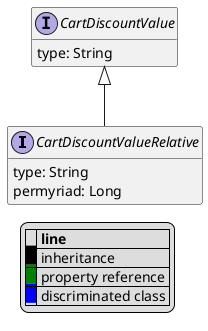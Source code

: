 @startuml

hide empty fields
hide empty methods
legend
|= |= line |
|<back:black>   </back>| inheritance |
|<back:green>   </back>| property reference |
|<back:blue>   </back>| discriminated class |
endlegend
interface CartDiscountValueRelative [[CartDiscountValueRelative.svg]] extends CartDiscountValue {
    type: String
    permyriad: Long
}
interface CartDiscountValue [[CartDiscountValue.svg]]  {
    type: String
}





@enduml

